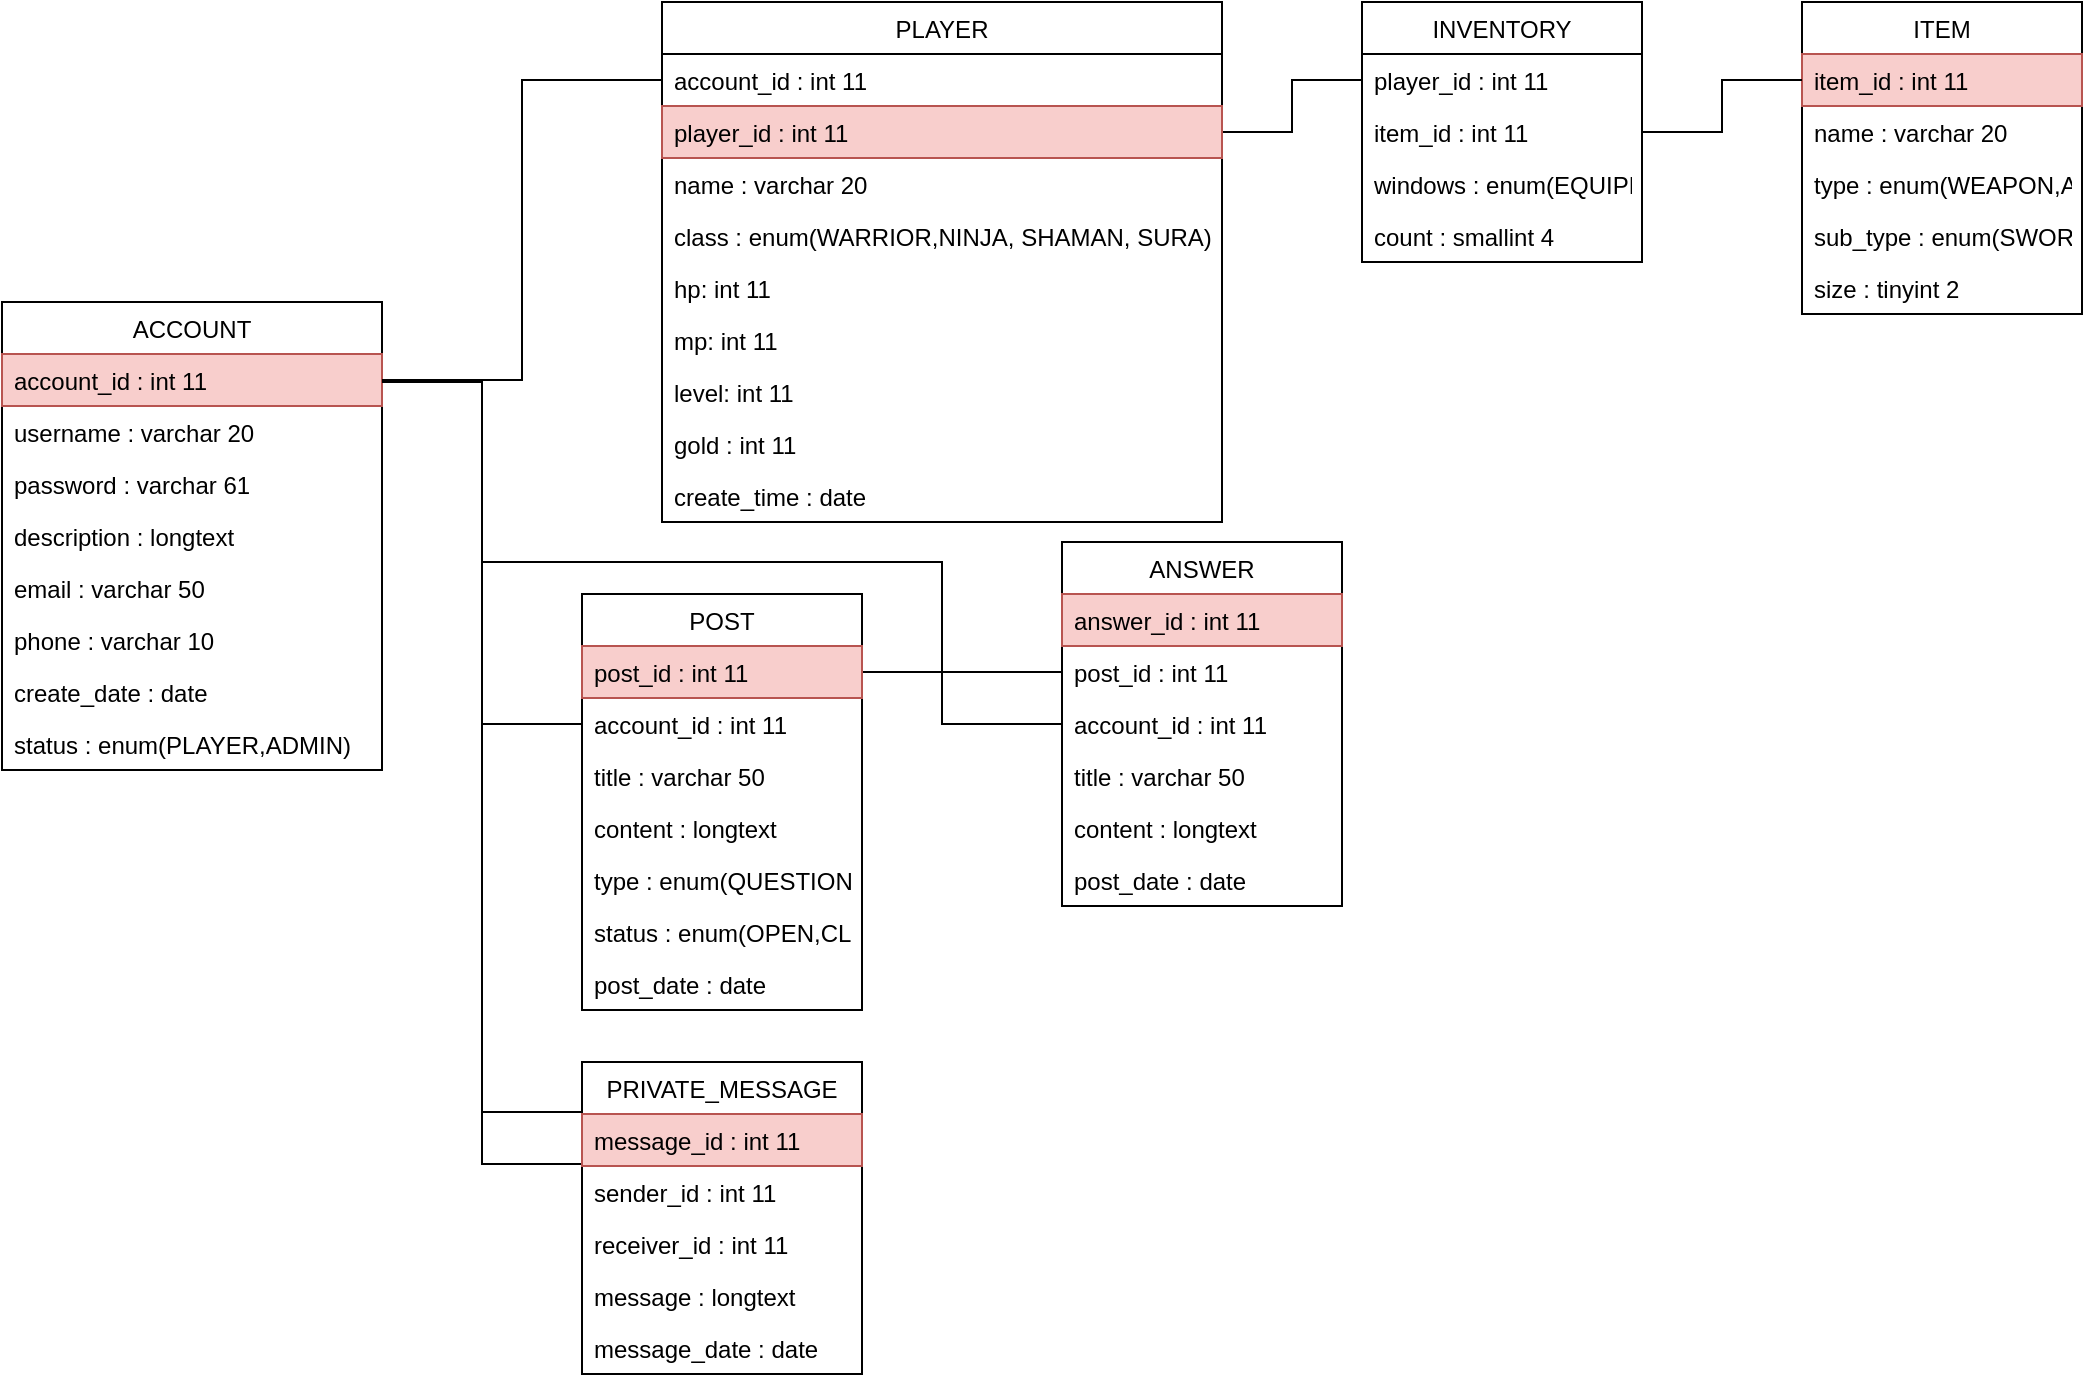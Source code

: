 <mxfile version="13.1.3"><diagram id="8Pjr9N8Cd0gH-3ayR2IP" name="Page-1"><mxGraphModel dx="1422" dy="763" grid="1" gridSize="10" guides="1" tooltips="1" connect="1" arrows="1" fold="1" page="1" pageScale="1" pageWidth="827" pageHeight="1169" math="0" shadow="0"><root><mxCell id="0"/><mxCell id="1" parent="0"/><mxCell id="j9V83NGaCLdRfxykYw76-36" style="edgeStyle=orthogonalEdgeStyle;rounded=0;orthogonalLoop=1;jettySize=auto;html=1;exitX=1;exitY=0.5;exitDx=0;exitDy=0;entryX=0;entryY=0.5;entryDx=0;entryDy=0;endArrow=none;endFill=0;" parent="1" source="j9V83NGaCLdRfxykYw76-6" target="j9V83NGaCLdRfxykYw76-21" edge="1"><mxGeometry relative="1" as="geometry"/></mxCell><mxCell id="j9V83NGaCLdRfxykYw76-44" style="edgeStyle=orthogonalEdgeStyle;rounded=0;orthogonalLoop=1;jettySize=auto;html=1;exitX=1;exitY=0.25;exitDx=0;exitDy=0;endArrow=none;endFill=0;" parent="1" source="j9V83NGaCLdRfxykYw76-18" target="j9V83NGaCLdRfxykYw76-33" edge="1"><mxGeometry relative="1" as="geometry"/></mxCell><mxCell id="j9V83NGaCLdRfxykYw76-5" value="ACCOUNT" style="swimlane;fontStyle=0;childLayout=stackLayout;horizontal=1;startSize=26;fillColor=none;horizontalStack=0;resizeParent=1;resizeParentMax=0;resizeLast=0;collapsible=1;marginBottom=0;" parent="1" vertex="1"><mxGeometry x="20" y="160" width="190" height="234" as="geometry"/></mxCell><mxCell id="j9V83NGaCLdRfxykYw76-6" value="account_id : int 11" style="text;strokeColor=#b85450;fillColor=#f8cecc;align=left;verticalAlign=top;spacingLeft=4;spacingRight=4;overflow=hidden;rotatable=0;points=[[0,0.5],[1,0.5]];portConstraint=eastwest;" parent="j9V83NGaCLdRfxykYw76-5" vertex="1"><mxGeometry y="26" width="190" height="26" as="geometry"/></mxCell><mxCell id="j9V83NGaCLdRfxykYw76-7" value="username : varchar 20" style="text;strokeColor=none;fillColor=none;align=left;verticalAlign=top;spacingLeft=4;spacingRight=4;overflow=hidden;rotatable=0;points=[[0,0.5],[1,0.5]];portConstraint=eastwest;" parent="j9V83NGaCLdRfxykYw76-5" vertex="1"><mxGeometry y="52" width="190" height="26" as="geometry"/></mxCell><mxCell id="j9V83NGaCLdRfxykYw76-8" value="password : varchar 61" style="text;strokeColor=none;fillColor=none;align=left;verticalAlign=top;spacingLeft=4;spacingRight=4;overflow=hidden;rotatable=0;points=[[0,0.5],[1,0.5]];portConstraint=eastwest;" parent="j9V83NGaCLdRfxykYw76-5" vertex="1"><mxGeometry y="78" width="190" height="26" as="geometry"/></mxCell><mxCell id="j9V83NGaCLdRfxykYw76-11" value="description : longtext" style="text;strokeColor=none;fillColor=none;align=left;verticalAlign=top;spacingLeft=4;spacingRight=4;overflow=hidden;rotatable=0;points=[[0,0.5],[1,0.5]];portConstraint=eastwest;" parent="j9V83NGaCLdRfxykYw76-5" vertex="1"><mxGeometry y="104" width="190" height="26" as="geometry"/></mxCell><mxCell id="j9V83NGaCLdRfxykYw76-12" value="email : varchar 50" style="text;strokeColor=none;fillColor=none;align=left;verticalAlign=top;spacingLeft=4;spacingRight=4;overflow=hidden;rotatable=0;points=[[0,0.5],[1,0.5]];portConstraint=eastwest;" parent="j9V83NGaCLdRfxykYw76-5" vertex="1"><mxGeometry y="130" width="190" height="26" as="geometry"/></mxCell><mxCell id="j9V83NGaCLdRfxykYw76-13" value="phone : varchar 10" style="text;strokeColor=none;fillColor=none;align=left;verticalAlign=top;spacingLeft=4;spacingRight=4;overflow=hidden;rotatable=0;points=[[0,0.5],[1,0.5]];portConstraint=eastwest;" parent="j9V83NGaCLdRfxykYw76-5" vertex="1"><mxGeometry y="156" width="190" height="26" as="geometry"/></mxCell><mxCell id="j9V83NGaCLdRfxykYw76-16" value="create_date : date" style="text;strokeColor=none;fillColor=none;align=left;verticalAlign=top;spacingLeft=4;spacingRight=4;overflow=hidden;rotatable=0;points=[[0,0.5],[1,0.5]];portConstraint=eastwest;" parent="j9V83NGaCLdRfxykYw76-5" vertex="1"><mxGeometry y="182" width="190" height="26" as="geometry"/></mxCell><mxCell id="j9V83NGaCLdRfxykYw76-17" value="status : enum(PLAYER,ADMIN)" style="text;strokeColor=none;fillColor=none;align=left;verticalAlign=top;spacingLeft=4;spacingRight=4;overflow=hidden;rotatable=0;points=[[0,0.5],[1,0.5]];portConstraint=eastwest;" parent="j9V83NGaCLdRfxykYw76-5" vertex="1"><mxGeometry y="208" width="190" height="26" as="geometry"/></mxCell><mxCell id="j9V83NGaCLdRfxykYw76-18" value="PLAYER" style="swimlane;fontStyle=0;childLayout=stackLayout;horizontal=1;startSize=26;fillColor=none;horizontalStack=0;resizeParent=1;resizeParentMax=0;resizeLast=0;collapsible=1;marginBottom=0;" parent="1" vertex="1"><mxGeometry x="350" y="10" width="280" height="260" as="geometry"/></mxCell><mxCell id="j9V83NGaCLdRfxykYw76-21" value="account_id : int 11" style="text;strokeColor=none;fillColor=none;align=left;verticalAlign=top;spacingLeft=4;spacingRight=4;overflow=hidden;rotatable=0;points=[[0,0.5],[1,0.5]];portConstraint=eastwest;" parent="j9V83NGaCLdRfxykYw76-18" vertex="1"><mxGeometry y="26" width="280" height="26" as="geometry"/></mxCell><mxCell id="j9V83NGaCLdRfxykYw76-19" value="player_id : int 11" style="text;strokeColor=#b85450;fillColor=#f8cecc;align=left;verticalAlign=top;spacingLeft=4;spacingRight=4;overflow=hidden;rotatable=0;points=[[0,0.5],[1,0.5]];portConstraint=eastwest;" parent="j9V83NGaCLdRfxykYw76-18" vertex="1"><mxGeometry y="52" width="280" height="26" as="geometry"/></mxCell><mxCell id="j9V83NGaCLdRfxykYw76-20" value="name : varchar 20" style="text;strokeColor=none;fillColor=none;align=left;verticalAlign=top;spacingLeft=4;spacingRight=4;overflow=hidden;rotatable=0;points=[[0,0.5],[1,0.5]];portConstraint=eastwest;" parent="j9V83NGaCLdRfxykYw76-18" vertex="1"><mxGeometry y="78" width="280" height="26" as="geometry"/></mxCell><mxCell id="j9V83NGaCLdRfxykYw76-22" value="class : enum(WARRIOR,NINJA, SHAMAN, SURA)" style="text;strokeColor=none;fillColor=none;align=left;verticalAlign=top;spacingLeft=4;spacingRight=4;overflow=hidden;rotatable=0;points=[[0,0.5],[1,0.5]];portConstraint=eastwest;" parent="j9V83NGaCLdRfxykYw76-18" vertex="1"><mxGeometry y="104" width="280" height="26" as="geometry"/></mxCell><mxCell id="j9V83NGaCLdRfxykYw76-23" value="hp: int 11" style="text;strokeColor=none;fillColor=none;align=left;verticalAlign=top;spacingLeft=4;spacingRight=4;overflow=hidden;rotatable=0;points=[[0,0.5],[1,0.5]];portConstraint=eastwest;" parent="j9V83NGaCLdRfxykYw76-18" vertex="1"><mxGeometry y="130" width="280" height="26" as="geometry"/></mxCell><mxCell id="j9V83NGaCLdRfxykYw76-27" value="mp: int 11" style="text;strokeColor=none;fillColor=none;align=left;verticalAlign=top;spacingLeft=4;spacingRight=4;overflow=hidden;rotatable=0;points=[[0,0.5],[1,0.5]];portConstraint=eastwest;" parent="j9V83NGaCLdRfxykYw76-18" vertex="1"><mxGeometry y="156" width="280" height="26" as="geometry"/></mxCell><mxCell id="j9V83NGaCLdRfxykYw76-28" value="level: int 11" style="text;strokeColor=none;fillColor=none;align=left;verticalAlign=top;spacingLeft=4;spacingRight=4;overflow=hidden;rotatable=0;points=[[0,0.5],[1,0.5]];portConstraint=eastwest;" parent="j9V83NGaCLdRfxykYw76-18" vertex="1"><mxGeometry y="182" width="280" height="26" as="geometry"/></mxCell><mxCell id="j9V83NGaCLdRfxykYw76-31" value="gold : int 11" style="text;strokeColor=none;fillColor=none;align=left;verticalAlign=top;spacingLeft=4;spacingRight=4;overflow=hidden;rotatable=0;points=[[0,0.5],[1,0.5]];portConstraint=eastwest;" parent="j9V83NGaCLdRfxykYw76-18" vertex="1"><mxGeometry y="208" width="280" height="26" as="geometry"/></mxCell><mxCell id="j9V83NGaCLdRfxykYw76-30" value="create_time : date" style="text;strokeColor=none;fillColor=none;align=left;verticalAlign=top;spacingLeft=4;spacingRight=4;overflow=hidden;rotatable=0;points=[[0,0.5],[1,0.5]];portConstraint=eastwest;" parent="j9V83NGaCLdRfxykYw76-18" vertex="1"><mxGeometry y="234" width="280" height="26" as="geometry"/></mxCell><mxCell id="j9V83NGaCLdRfxykYw76-32" value="INVENTORY" style="swimlane;fontStyle=0;childLayout=stackLayout;horizontal=1;startSize=26;fillColor=none;horizontalStack=0;resizeParent=1;resizeParentMax=0;resizeLast=0;collapsible=1;marginBottom=0;" parent="1" vertex="1"><mxGeometry x="700" y="10" width="140" height="130" as="geometry"/></mxCell><mxCell id="j9V83NGaCLdRfxykYw76-33" value="player_id : int 11" style="text;strokeColor=none;fillColor=none;align=left;verticalAlign=top;spacingLeft=4;spacingRight=4;overflow=hidden;rotatable=0;points=[[0,0.5],[1,0.5]];portConstraint=eastwest;" parent="j9V83NGaCLdRfxykYw76-32" vertex="1"><mxGeometry y="26" width="140" height="26" as="geometry"/></mxCell><mxCell id="j9V83NGaCLdRfxykYw76-34" value="item_id : int 11" style="text;strokeColor=none;fillColor=none;align=left;verticalAlign=top;spacingLeft=4;spacingRight=4;overflow=hidden;rotatable=0;points=[[0,0.5],[1,0.5]];portConstraint=eastwest;" parent="j9V83NGaCLdRfxykYw76-32" vertex="1"><mxGeometry y="52" width="140" height="26" as="geometry"/></mxCell><mxCell id="j9V83NGaCLdRfxykYw76-35" value="windows : enum(EQUIPEMENT,INVENTORY)" style="text;strokeColor=none;fillColor=none;align=left;verticalAlign=top;spacingLeft=4;spacingRight=4;overflow=hidden;rotatable=0;points=[[0,0.5],[1,0.5]];portConstraint=eastwest;" parent="j9V83NGaCLdRfxykYw76-32" vertex="1"><mxGeometry y="78" width="140" height="26" as="geometry"/></mxCell><mxCell id="j9V83NGaCLdRfxykYw76-43" value="count : smallint 4" style="text;strokeColor=none;fillColor=none;align=left;verticalAlign=top;spacingLeft=4;spacingRight=4;overflow=hidden;rotatable=0;points=[[0,0.5],[1,0.5]];portConstraint=eastwest;" parent="j9V83NGaCLdRfxykYw76-32" vertex="1"><mxGeometry y="104" width="140" height="26" as="geometry"/></mxCell><mxCell id="j9V83NGaCLdRfxykYw76-45" value="ITEM" style="swimlane;fontStyle=0;childLayout=stackLayout;horizontal=1;startSize=26;fillColor=none;horizontalStack=0;resizeParent=1;resizeParentMax=0;resizeLast=0;collapsible=1;marginBottom=0;" parent="1" vertex="1"><mxGeometry x="920" y="10" width="140" height="156" as="geometry"/></mxCell><mxCell id="j9V83NGaCLdRfxykYw76-46" value="item_id : int 11" style="text;strokeColor=#b85450;fillColor=#f8cecc;align=left;verticalAlign=top;spacingLeft=4;spacingRight=4;overflow=hidden;rotatable=0;points=[[0,0.5],[1,0.5]];portConstraint=eastwest;" parent="j9V83NGaCLdRfxykYw76-45" vertex="1"><mxGeometry y="26" width="140" height="26" as="geometry"/></mxCell><mxCell id="j9V83NGaCLdRfxykYw76-47" value="name : varchar 20" style="text;strokeColor=none;fillColor=none;align=left;verticalAlign=top;spacingLeft=4;spacingRight=4;overflow=hidden;rotatable=0;points=[[0,0.5],[1,0.5]];portConstraint=eastwest;" parent="j9V83NGaCLdRfxykYw76-45" vertex="1"><mxGeometry y="52" width="140" height="26" as="geometry"/></mxCell><mxCell id="j9V83NGaCLdRfxykYw76-51" value="type : enum(WEAPON,ARMOR,HELMET, SHIELD, NECKLACE, EARING, BOOTS, BRACELET, OTHER)" style="text;strokeColor=none;fillColor=none;align=left;verticalAlign=top;spacingLeft=4;spacingRight=4;overflow=hidden;rotatable=0;points=[[0,0.5],[1,0.5]];portConstraint=eastwest;" parent="j9V83NGaCLdRfxykYw76-45" vertex="1"><mxGeometry y="78" width="140" height="26" as="geometry"/></mxCell><mxCell id="j9V83NGaCLdRfxykYw76-48" value="sub_type : enum(SWORD,TWO_HAND,DAGGERS,BOW,BELL,FAN)" style="text;strokeColor=none;fillColor=none;align=left;verticalAlign=top;spacingLeft=4;spacingRight=4;overflow=hidden;rotatable=0;points=[[0,0.5],[1,0.5]];portConstraint=eastwest;" parent="j9V83NGaCLdRfxykYw76-45" vertex="1"><mxGeometry y="104" width="140" height="26" as="geometry"/></mxCell><mxCell id="j9V83NGaCLdRfxykYw76-49" value="size : tinyint 2" style="text;strokeColor=none;fillColor=none;align=left;verticalAlign=top;spacingLeft=4;spacingRight=4;overflow=hidden;rotatable=0;points=[[0,0.5],[1,0.5]];portConstraint=eastwest;" parent="j9V83NGaCLdRfxykYw76-45" vertex="1"><mxGeometry y="130" width="140" height="26" as="geometry"/></mxCell><mxCell id="j9V83NGaCLdRfxykYw76-50" style="edgeStyle=orthogonalEdgeStyle;rounded=0;orthogonalLoop=1;jettySize=auto;html=1;exitX=1;exitY=0.5;exitDx=0;exitDy=0;endArrow=none;endFill=0;" parent="1" source="j9V83NGaCLdRfxykYw76-34" target="j9V83NGaCLdRfxykYw76-46" edge="1"><mxGeometry relative="1" as="geometry"/></mxCell><mxCell id="j9V83NGaCLdRfxykYw76-52" style="edgeStyle=orthogonalEdgeStyle;rounded=0;orthogonalLoop=1;jettySize=auto;html=1;exitX=0;exitY=0.5;exitDx=0;exitDy=0;entryX=1;entryY=0.5;entryDx=0;entryDy=0;endArrow=none;endFill=0;" parent="1" source="j9V83NGaCLdRfxykYw76-39" target="j9V83NGaCLdRfxykYw76-6" edge="1"><mxGeometry relative="1" as="geometry"/></mxCell><mxCell id="j9V83NGaCLdRfxykYw76-60" style="edgeStyle=orthogonalEdgeStyle;rounded=0;orthogonalLoop=1;jettySize=auto;html=1;exitX=1;exitY=0.5;exitDx=0;exitDy=0;entryX=0;entryY=0.5;entryDx=0;entryDy=0;endArrow=none;endFill=0;" parent="1" source="j9V83NGaCLdRfxykYw76-38" target="j9V83NGaCLdRfxykYw76-59" edge="1"><mxGeometry relative="1" as="geometry"/></mxCell><mxCell id="j9V83NGaCLdRfxykYw76-61" style="edgeStyle=orthogonalEdgeStyle;rounded=0;orthogonalLoop=1;jettySize=auto;html=1;exitX=0;exitY=0.5;exitDx=0;exitDy=0;entryX=1;entryY=0.5;entryDx=0;entryDy=0;endArrow=none;endFill=0;" parent="1" source="j9V83NGaCLdRfxykYw76-55" target="j9V83NGaCLdRfxykYw76-6" edge="1"><mxGeometry relative="1" as="geometry"><Array as="points"><mxPoint x="490" y="371"/><mxPoint x="490" y="290"/><mxPoint x="260" y="290"/><mxPoint x="260" y="199"/></Array></mxGeometry></mxCell><mxCell id="j9V83NGaCLdRfxykYw76-37" value="POST" style="swimlane;fontStyle=0;childLayout=stackLayout;horizontal=1;startSize=26;fillColor=none;horizontalStack=0;resizeParent=1;resizeParentMax=0;resizeLast=0;collapsible=1;marginBottom=0;" parent="1" vertex="1"><mxGeometry x="310" y="306" width="140" height="208" as="geometry"/></mxCell><mxCell id="j9V83NGaCLdRfxykYw76-38" value="post_id : int 11" style="text;strokeColor=#b85450;fillColor=#f8cecc;align=left;verticalAlign=top;spacingLeft=4;spacingRight=4;overflow=hidden;rotatable=0;points=[[0,0.5],[1,0.5]];portConstraint=eastwest;" parent="j9V83NGaCLdRfxykYw76-37" vertex="1"><mxGeometry y="26" width="140" height="26" as="geometry"/></mxCell><mxCell id="j9V83NGaCLdRfxykYw76-39" value="account_id : int 11" style="text;strokeColor=none;fillColor=none;align=left;verticalAlign=top;spacingLeft=4;spacingRight=4;overflow=hidden;rotatable=0;points=[[0,0.5],[1,0.5]];portConstraint=eastwest;" parent="j9V83NGaCLdRfxykYw76-37" vertex="1"><mxGeometry y="52" width="140" height="26" as="geometry"/></mxCell><mxCell id="j9V83NGaCLdRfxykYw76-40" value="title : varchar 50" style="text;strokeColor=none;fillColor=none;align=left;verticalAlign=top;spacingLeft=4;spacingRight=4;overflow=hidden;rotatable=0;points=[[0,0.5],[1,0.5]];portConstraint=eastwest;" parent="j9V83NGaCLdRfxykYw76-37" vertex="1"><mxGeometry y="78" width="140" height="26" as="geometry"/></mxCell><mxCell id="j9V83NGaCLdRfxykYw76-41" value="content : longtext" style="text;strokeColor=none;fillColor=none;align=left;verticalAlign=top;spacingLeft=4;spacingRight=4;overflow=hidden;rotatable=0;points=[[0,0.5],[1,0.5]];portConstraint=eastwest;" parent="j9V83NGaCLdRfxykYw76-37" vertex="1"><mxGeometry y="104" width="140" height="26" as="geometry"/></mxCell><mxCell id="j9V83NGaCLdRfxykYw76-70" value="type : enum(QUESTION,INFO,ANNOUNCEMENT)" style="text;strokeColor=none;fillColor=none;align=left;verticalAlign=top;spacingLeft=4;spacingRight=4;overflow=hidden;rotatable=0;points=[[0,0.5],[1,0.5]];portConstraint=eastwest;" parent="j9V83NGaCLdRfxykYw76-37" vertex="1"><mxGeometry y="130" width="140" height="26" as="geometry"/></mxCell><mxCell id="j9V83NGaCLdRfxykYw76-71" value="status : enum(OPEN,CLOSE)" style="text;strokeColor=none;fillColor=none;align=left;verticalAlign=top;spacingLeft=4;spacingRight=4;overflow=hidden;rotatable=0;points=[[0,0.5],[1,0.5]];portConstraint=eastwest;" parent="j9V83NGaCLdRfxykYw76-37" vertex="1"><mxGeometry y="156" width="140" height="26" as="geometry"/></mxCell><mxCell id="j9V83NGaCLdRfxykYw76-42" value="post_date : date" style="text;strokeColor=none;fillColor=none;align=left;verticalAlign=top;spacingLeft=4;spacingRight=4;overflow=hidden;rotatable=0;points=[[0,0.5],[1,0.5]];portConstraint=eastwest;" parent="j9V83NGaCLdRfxykYw76-37" vertex="1"><mxGeometry y="182" width="140" height="26" as="geometry"/></mxCell><mxCell id="j9V83NGaCLdRfxykYw76-53" value="ANSWER" style="swimlane;fontStyle=0;childLayout=stackLayout;horizontal=1;startSize=26;fillColor=none;horizontalStack=0;resizeParent=1;resizeParentMax=0;resizeLast=0;collapsible=1;marginBottom=0;" parent="1" vertex="1"><mxGeometry x="550" y="280" width="140" height="182" as="geometry"/></mxCell><mxCell id="j9V83NGaCLdRfxykYw76-54" value="answer_id : int 11" style="text;strokeColor=#b85450;fillColor=#f8cecc;align=left;verticalAlign=top;spacingLeft=4;spacingRight=4;overflow=hidden;rotatable=0;points=[[0,0.5],[1,0.5]];portConstraint=eastwest;" parent="j9V83NGaCLdRfxykYw76-53" vertex="1"><mxGeometry y="26" width="140" height="26" as="geometry"/></mxCell><mxCell id="j9V83NGaCLdRfxykYw76-59" value="post_id : int 11" style="text;strokeColor=none;fillColor=none;align=left;verticalAlign=top;spacingLeft=4;spacingRight=4;overflow=hidden;rotatable=0;points=[[0,0.5],[1,0.5]];portConstraint=eastwest;" parent="j9V83NGaCLdRfxykYw76-53" vertex="1"><mxGeometry y="52" width="140" height="26" as="geometry"/></mxCell><mxCell id="j9V83NGaCLdRfxykYw76-55" value="account_id : int 11" style="text;strokeColor=none;fillColor=none;align=left;verticalAlign=top;spacingLeft=4;spacingRight=4;overflow=hidden;rotatable=0;points=[[0,0.5],[1,0.5]];portConstraint=eastwest;" parent="j9V83NGaCLdRfxykYw76-53" vertex="1"><mxGeometry y="78" width="140" height="26" as="geometry"/></mxCell><mxCell id="j9V83NGaCLdRfxykYw76-56" value="title : varchar 50" style="text;strokeColor=none;fillColor=none;align=left;verticalAlign=top;spacingLeft=4;spacingRight=4;overflow=hidden;rotatable=0;points=[[0,0.5],[1,0.5]];portConstraint=eastwest;" parent="j9V83NGaCLdRfxykYw76-53" vertex="1"><mxGeometry y="104" width="140" height="26" as="geometry"/></mxCell><mxCell id="j9V83NGaCLdRfxykYw76-57" value="content : longtext" style="text;strokeColor=none;fillColor=none;align=left;verticalAlign=top;spacingLeft=4;spacingRight=4;overflow=hidden;rotatable=0;points=[[0,0.5],[1,0.5]];portConstraint=eastwest;" parent="j9V83NGaCLdRfxykYw76-53" vertex="1"><mxGeometry y="130" width="140" height="26" as="geometry"/></mxCell><mxCell id="j9V83NGaCLdRfxykYw76-58" value="post_date : date" style="text;strokeColor=none;fillColor=none;align=left;verticalAlign=top;spacingLeft=4;spacingRight=4;overflow=hidden;rotatable=0;points=[[0,0.5],[1,0.5]];portConstraint=eastwest;" parent="j9V83NGaCLdRfxykYw76-53" vertex="1"><mxGeometry y="156" width="140" height="26" as="geometry"/></mxCell><mxCell id="j9V83NGaCLdRfxykYw76-68" style="edgeStyle=orthogonalEdgeStyle;rounded=0;orthogonalLoop=1;jettySize=auto;html=1;exitX=0;exitY=0.5;exitDx=0;exitDy=0;entryX=1;entryY=0.5;entryDx=0;entryDy=0;endArrow=none;endFill=0;" parent="1" source="j9V83NGaCLdRfxykYw76-64" target="j9V83NGaCLdRfxykYw76-6" edge="1"><mxGeometry relative="1" as="geometry"><Array as="points"><mxPoint x="260" y="565"/><mxPoint x="260" y="199"/></Array></mxGeometry></mxCell><mxCell id="j9V83NGaCLdRfxykYw76-69" style="edgeStyle=orthogonalEdgeStyle;rounded=0;orthogonalLoop=1;jettySize=auto;html=1;exitX=0;exitY=0.5;exitDx=0;exitDy=0;endArrow=none;endFill=0;" parent="1" source="j9V83NGaCLdRfxykYw76-65" edge="1"><mxGeometry relative="1" as="geometry"><mxPoint x="210" y="200" as="targetPoint"/><Array as="points"><mxPoint x="260" y="591"/><mxPoint x="260" y="200"/></Array></mxGeometry></mxCell><mxCell id="j9V83NGaCLdRfxykYw76-62" value="PRIVATE_MESSAGE" style="swimlane;fontStyle=0;childLayout=stackLayout;horizontal=1;startSize=26;fillColor=none;horizontalStack=0;resizeParent=1;resizeParentMax=0;resizeLast=0;collapsible=1;marginBottom=0;" parent="1" vertex="1"><mxGeometry x="310" y="540" width="140" height="156" as="geometry"/></mxCell><mxCell id="j9V83NGaCLdRfxykYw76-63" value="message_id : int 11" style="text;strokeColor=#b85450;fillColor=#f8cecc;align=left;verticalAlign=top;spacingLeft=4;spacingRight=4;overflow=hidden;rotatable=0;points=[[0,0.5],[1,0.5]];portConstraint=eastwest;" parent="j9V83NGaCLdRfxykYw76-62" vertex="1"><mxGeometry y="26" width="140" height="26" as="geometry"/></mxCell><mxCell id="j9V83NGaCLdRfxykYw76-64" value="sender_id : int 11" style="text;strokeColor=none;fillColor=none;align=left;verticalAlign=top;spacingLeft=4;spacingRight=4;overflow=hidden;rotatable=0;points=[[0,0.5],[1,0.5]];portConstraint=eastwest;" parent="j9V83NGaCLdRfxykYw76-62" vertex="1"><mxGeometry y="52" width="140" height="26" as="geometry"/></mxCell><mxCell id="j9V83NGaCLdRfxykYw76-65" value="receiver_id : int 11" style="text;strokeColor=none;fillColor=none;align=left;verticalAlign=top;spacingLeft=4;spacingRight=4;overflow=hidden;rotatable=0;points=[[0,0.5],[1,0.5]];portConstraint=eastwest;" parent="j9V83NGaCLdRfxykYw76-62" vertex="1"><mxGeometry y="78" width="140" height="26" as="geometry"/></mxCell><mxCell id="j9V83NGaCLdRfxykYw76-67" value="message : longtext" style="text;strokeColor=none;fillColor=none;align=left;verticalAlign=top;spacingLeft=4;spacingRight=4;overflow=hidden;rotatable=0;points=[[0,0.5],[1,0.5]];portConstraint=eastwest;" parent="j9V83NGaCLdRfxykYw76-62" vertex="1"><mxGeometry y="104" width="140" height="26" as="geometry"/></mxCell><mxCell id="j9V83NGaCLdRfxykYw76-66" value="message_date : date" style="text;strokeColor=none;fillColor=none;align=left;verticalAlign=top;spacingLeft=4;spacingRight=4;overflow=hidden;rotatable=0;points=[[0,0.5],[1,0.5]];portConstraint=eastwest;" parent="j9V83NGaCLdRfxykYw76-62" vertex="1"><mxGeometry y="130" width="140" height="26" as="geometry"/></mxCell></root></mxGraphModel></diagram></mxfile>